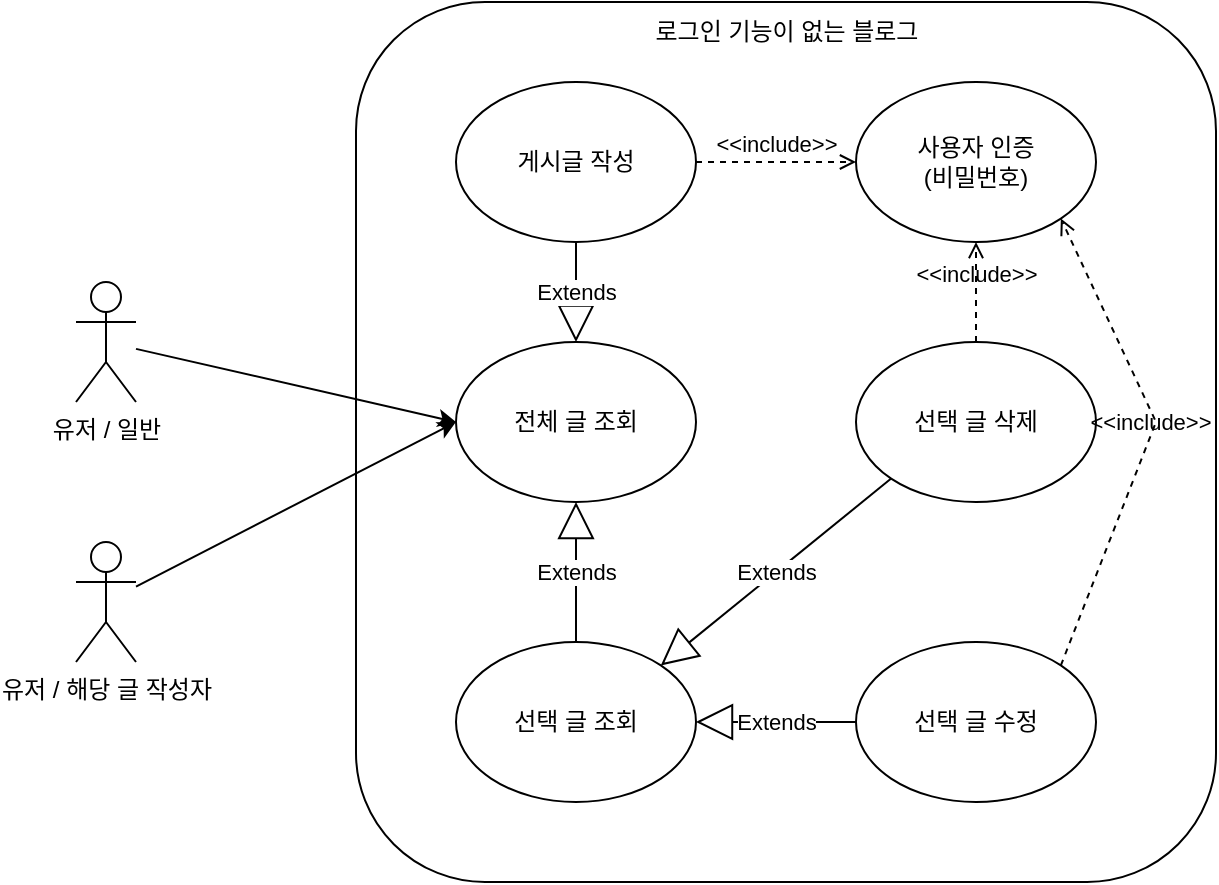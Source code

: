 <mxfile version="20.7.4" type="github">
  <diagram id="ic19Fm1MTHeZwUOBJy1f" name="페이지-1">
    <mxGraphModel dx="1434" dy="706" grid="1" gridSize="10" guides="1" tooltips="1" connect="1" arrows="1" fold="1" page="1" pageScale="1" pageWidth="827" pageHeight="1169" math="0" shadow="0">
      <root>
        <mxCell id="0" />
        <mxCell id="1" parent="0" />
        <mxCell id="qg8rIpIQ6uU5LLOu5hXU-34" value="" style="rounded=1;whiteSpace=wrap;html=1;" vertex="1" parent="1">
          <mxGeometry x="180" y="20" width="430" height="440" as="geometry" />
        </mxCell>
        <mxCell id="qg8rIpIQ6uU5LLOu5hXU-1" value="전체 글 조회" style="ellipse;whiteSpace=wrap;html=1;" vertex="1" parent="1">
          <mxGeometry x="230" y="190" width="120" height="80" as="geometry" />
        </mxCell>
        <mxCell id="qg8rIpIQ6uU5LLOu5hXU-2" value="선택 글 수정" style="ellipse;whiteSpace=wrap;html=1;" vertex="1" parent="1">
          <mxGeometry x="430" y="340" width="120" height="80" as="geometry" />
        </mxCell>
        <mxCell id="qg8rIpIQ6uU5LLOu5hXU-3" value="선택 글 조회" style="ellipse;whiteSpace=wrap;html=1;" vertex="1" parent="1">
          <mxGeometry x="230" y="340" width="120" height="80" as="geometry" />
        </mxCell>
        <mxCell id="qg8rIpIQ6uU5LLOu5hXU-4" value="사용자 인증&lt;br&gt;(비밀번호)" style="ellipse;whiteSpace=wrap;html=1;" vertex="1" parent="1">
          <mxGeometry x="430" y="60" width="120" height="80" as="geometry" />
        </mxCell>
        <mxCell id="qg8rIpIQ6uU5LLOu5hXU-5" value="선택 글 삭제" style="ellipse;whiteSpace=wrap;html=1;" vertex="1" parent="1">
          <mxGeometry x="430" y="190" width="120" height="80" as="geometry" />
        </mxCell>
        <mxCell id="qg8rIpIQ6uU5LLOu5hXU-7" value="유저 / 해당 글 작성자" style="shape=umlActor;verticalLabelPosition=bottom;verticalAlign=top;html=1;outlineConnect=0;" vertex="1" parent="1">
          <mxGeometry x="40" y="290" width="30" height="60" as="geometry" />
        </mxCell>
        <mxCell id="qg8rIpIQ6uU5LLOu5hXU-8" value="유저 / 일반" style="shape=umlActor;verticalLabelPosition=bottom;verticalAlign=top;html=1;outlineConnect=0;" vertex="1" parent="1">
          <mxGeometry x="40" y="160" width="30" height="60" as="geometry" />
        </mxCell>
        <mxCell id="qg8rIpIQ6uU5LLOu5hXU-11" value="" style="endArrow=classic;html=1;rounded=0;entryX=0;entryY=0.5;entryDx=0;entryDy=0;" edge="1" parent="1" source="qg8rIpIQ6uU5LLOu5hXU-7" target="qg8rIpIQ6uU5LLOu5hXU-1">
          <mxGeometry width="50" height="50" relative="1" as="geometry">
            <mxPoint x="70" y="350" as="sourcePoint" />
            <mxPoint x="150" y="300" as="targetPoint" />
          </mxGeometry>
        </mxCell>
        <mxCell id="qg8rIpIQ6uU5LLOu5hXU-12" value="" style="endArrow=classic;html=1;rounded=0;entryX=0;entryY=0.5;entryDx=0;entryDy=0;" edge="1" parent="1" source="qg8rIpIQ6uU5LLOu5hXU-8" target="qg8rIpIQ6uU5LLOu5hXU-1">
          <mxGeometry width="50" height="50" relative="1" as="geometry">
            <mxPoint x="80" y="228.163" as="sourcePoint" />
            <mxPoint x="310" y="200" as="targetPoint" />
          </mxGeometry>
        </mxCell>
        <mxCell id="qg8rIpIQ6uU5LLOu5hXU-25" value="Extends" style="endArrow=block;endSize=16;endFill=0;html=1;rounded=0;entryX=0.5;entryY=1;entryDx=0;entryDy=0;exitX=0.5;exitY=0;exitDx=0;exitDy=0;" edge="1" parent="1" source="qg8rIpIQ6uU5LLOu5hXU-3" target="qg8rIpIQ6uU5LLOu5hXU-1">
          <mxGeometry width="160" relative="1" as="geometry">
            <mxPoint x="170" y="460" as="sourcePoint" />
            <mxPoint x="250" y="290" as="targetPoint" />
          </mxGeometry>
        </mxCell>
        <mxCell id="qg8rIpIQ6uU5LLOu5hXU-26" value="Extends" style="endArrow=block;endSize=16;endFill=0;html=1;rounded=0;entryX=1;entryY=0.5;entryDx=0;entryDy=0;exitX=0;exitY=0.5;exitDx=0;exitDy=0;" edge="1" parent="1" source="qg8rIpIQ6uU5LLOu5hXU-2" target="qg8rIpIQ6uU5LLOu5hXU-3">
          <mxGeometry width="160" relative="1" as="geometry">
            <mxPoint x="390" y="400" as="sourcePoint" />
            <mxPoint x="460" y="230" as="targetPoint" />
          </mxGeometry>
        </mxCell>
        <mxCell id="qg8rIpIQ6uU5LLOu5hXU-27" value="Extends" style="endArrow=block;endSize=16;endFill=0;html=1;rounded=0;entryX=1;entryY=0;entryDx=0;entryDy=0;exitX=0;exitY=1;exitDx=0;exitDy=0;" edge="1" parent="1" source="qg8rIpIQ6uU5LLOu5hXU-5" target="qg8rIpIQ6uU5LLOu5hXU-3">
          <mxGeometry width="160" relative="1" as="geometry">
            <mxPoint x="400" y="410" as="sourcePoint" />
            <mxPoint x="460" y="310" as="targetPoint" />
          </mxGeometry>
        </mxCell>
        <mxCell id="qg8rIpIQ6uU5LLOu5hXU-29" value="&amp;lt;&amp;lt;include&amp;gt;&amp;gt;" style="html=1;verticalAlign=bottom;labelBackgroundColor=none;endArrow=open;endFill=0;dashed=1;rounded=0;entryX=0.5;entryY=1;entryDx=0;entryDy=0;exitX=0.5;exitY=0;exitDx=0;exitDy=0;" edge="1" parent="1" source="qg8rIpIQ6uU5LLOu5hXU-5" target="qg8rIpIQ6uU5LLOu5hXU-4">
          <mxGeometry width="160" relative="1" as="geometry">
            <mxPoint x="556" y="410" as="sourcePoint" />
            <mxPoint x="716" y="410" as="targetPoint" />
          </mxGeometry>
        </mxCell>
        <mxCell id="qg8rIpIQ6uU5LLOu5hXU-30" value="&amp;lt;&amp;lt;include&amp;gt;&amp;gt;" style="html=1;verticalAlign=bottom;labelBackgroundColor=none;endArrow=open;endFill=0;dashed=1;rounded=0;entryX=1;entryY=1;entryDx=0;entryDy=0;exitX=1;exitY=0;exitDx=0;exitDy=0;" edge="1" parent="1" source="qg8rIpIQ6uU5LLOu5hXU-2" target="qg8rIpIQ6uU5LLOu5hXU-4">
          <mxGeometry width="160" relative="1" as="geometry">
            <mxPoint x="436" y="360" as="sourcePoint" />
            <mxPoint x="536" y="270" as="targetPoint" />
            <Array as="points">
              <mxPoint x="580" y="230" />
            </Array>
          </mxGeometry>
        </mxCell>
        <mxCell id="qg8rIpIQ6uU5LLOu5hXU-31" value="게시글 작성" style="ellipse;whiteSpace=wrap;html=1;" vertex="1" parent="1">
          <mxGeometry x="230" y="60" width="120" height="80" as="geometry" />
        </mxCell>
        <mxCell id="qg8rIpIQ6uU5LLOu5hXU-32" value="Extends" style="endArrow=block;endSize=16;endFill=0;html=1;rounded=0;entryX=0.5;entryY=0;entryDx=0;entryDy=0;exitX=0.5;exitY=1;exitDx=0;exitDy=0;" edge="1" parent="1" source="qg8rIpIQ6uU5LLOu5hXU-31" target="qg8rIpIQ6uU5LLOu5hXU-1">
          <mxGeometry width="160" relative="1" as="geometry">
            <mxPoint x="300" y="350" as="sourcePoint" />
            <mxPoint x="300" y="280" as="targetPoint" />
          </mxGeometry>
        </mxCell>
        <mxCell id="qg8rIpIQ6uU5LLOu5hXU-35" value="로그인 기능이 없는 블로그" style="text;html=1;strokeColor=none;fillColor=none;align=center;verticalAlign=middle;whiteSpace=wrap;rounded=0;" vertex="1" parent="1">
          <mxGeometry x="297.5" y="20" width="195" height="30" as="geometry" />
        </mxCell>
        <mxCell id="qg8rIpIQ6uU5LLOu5hXU-36" value="&amp;lt;&amp;lt;include&amp;gt;&amp;gt;" style="html=1;verticalAlign=bottom;labelBackgroundColor=none;endArrow=open;endFill=0;dashed=1;rounded=0;entryX=0;entryY=0.5;entryDx=0;entryDy=0;exitX=1;exitY=0.5;exitDx=0;exitDy=0;" edge="1" parent="1" source="qg8rIpIQ6uU5LLOu5hXU-31" target="qg8rIpIQ6uU5LLOu5hXU-4">
          <mxGeometry width="160" relative="1" as="geometry">
            <mxPoint x="470" y="200" as="sourcePoint" />
            <mxPoint x="470" y="150" as="targetPoint" />
          </mxGeometry>
        </mxCell>
      </root>
    </mxGraphModel>
  </diagram>
</mxfile>
